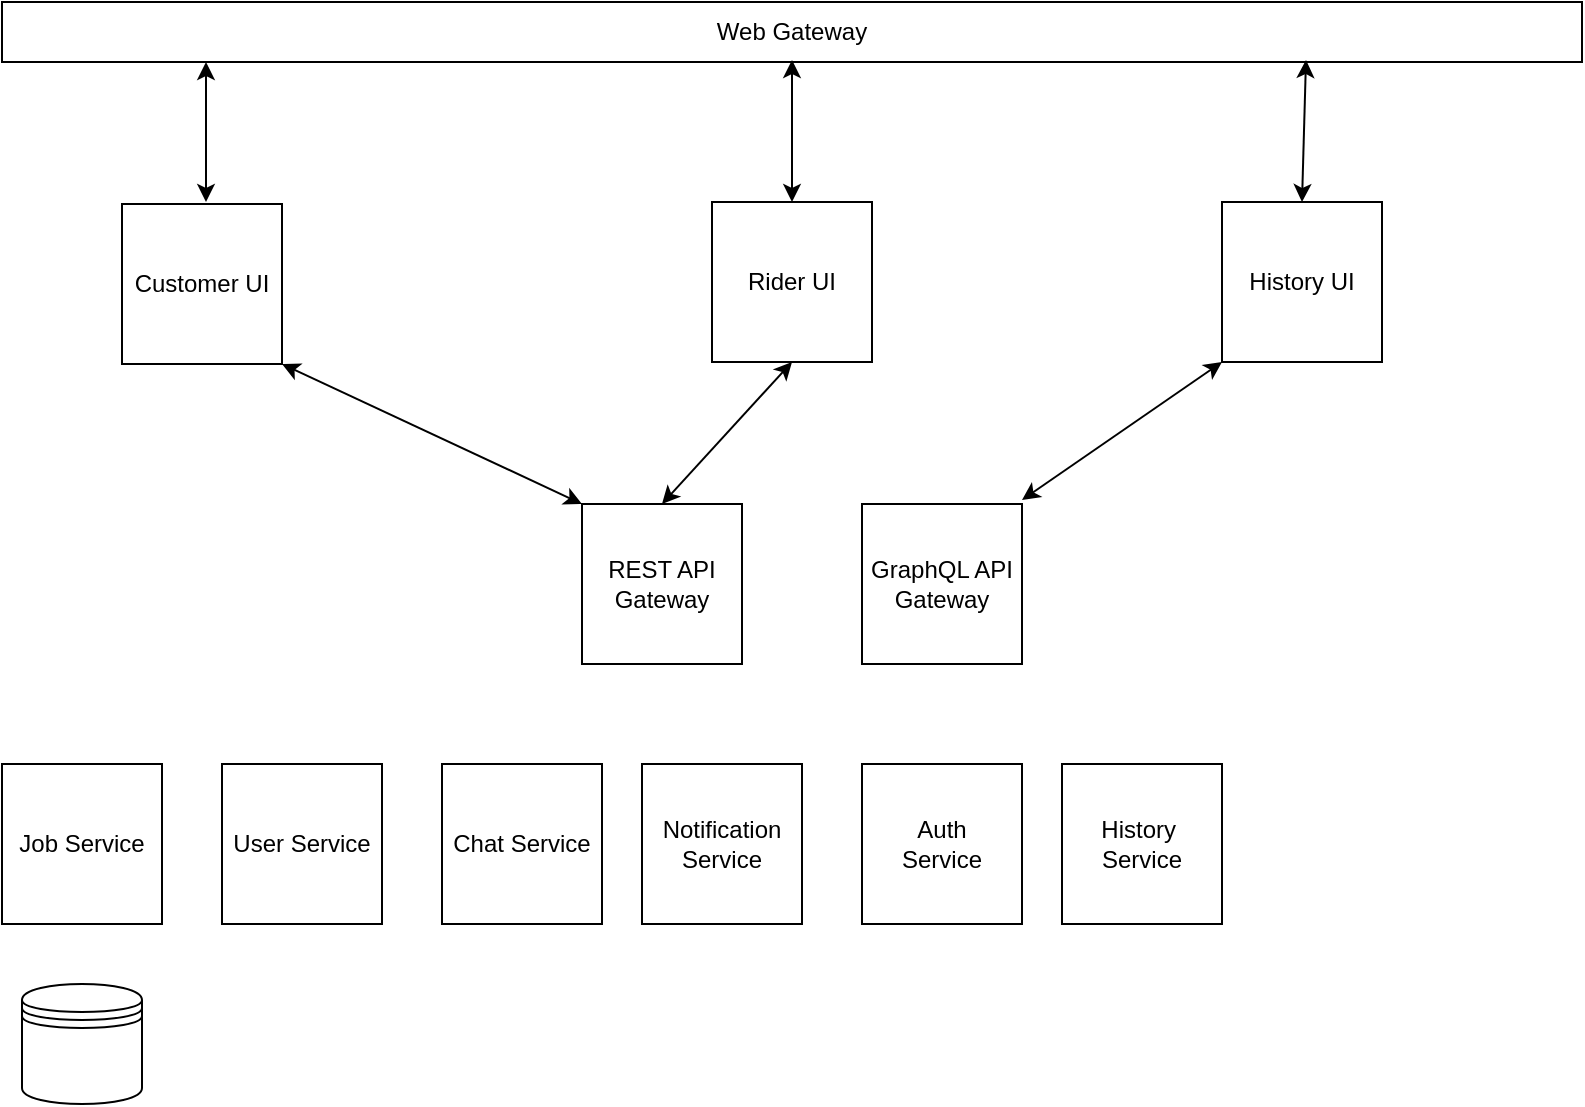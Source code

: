 <mxfile version="12.4.3" type="github" pages="1">
  <diagram id="yEd7I5hEEhK2EHyG8jq4" name="Page-1">
    <mxGraphModel dx="1026" dy="694" grid="1" gridSize="10" guides="1" tooltips="1" connect="1" arrows="1" fold="1" page="1" pageScale="1" pageWidth="827" pageHeight="1169" math="0" shadow="0">
      <root>
        <mxCell id="0"/>
        <mxCell id="1" parent="0"/>
        <mxCell id="vU4K2YzizICc16gCa0ZY-2" value="Web Gateway" style="rounded=0;whiteSpace=wrap;html=1;" parent="1" vertex="1">
          <mxGeometry x="18" y="30" width="790" height="30" as="geometry"/>
        </mxCell>
        <mxCell id="aOlIhon-sFU2XGYJ-QFs-1" value="Customer UI" style="whiteSpace=wrap;html=1;aspect=fixed;" vertex="1" parent="1">
          <mxGeometry x="78" y="131" width="80" height="80" as="geometry"/>
        </mxCell>
        <mxCell id="aOlIhon-sFU2XGYJ-QFs-2" value="Rider UI" style="whiteSpace=wrap;html=1;aspect=fixed;" vertex="1" parent="1">
          <mxGeometry x="373" y="130" width="80" height="80" as="geometry"/>
        </mxCell>
        <mxCell id="aOlIhon-sFU2XGYJ-QFs-3" value="History UI" style="whiteSpace=wrap;html=1;aspect=fixed;" vertex="1" parent="1">
          <mxGeometry x="628" y="130" width="80" height="80" as="geometry"/>
        </mxCell>
        <mxCell id="aOlIhon-sFU2XGYJ-QFs-4" value="REST API Gateway" style="whiteSpace=wrap;html=1;aspect=fixed;" vertex="1" parent="1">
          <mxGeometry x="308" y="281" width="80" height="80" as="geometry"/>
        </mxCell>
        <mxCell id="aOlIhon-sFU2XGYJ-QFs-5" value="GraphQL API Gateway" style="whiteSpace=wrap;html=1;aspect=fixed;" vertex="1" parent="1">
          <mxGeometry x="448" y="281" width="80" height="80" as="geometry"/>
        </mxCell>
        <mxCell id="aOlIhon-sFU2XGYJ-QFs-6" value="Job Service" style="whiteSpace=wrap;html=1;aspect=fixed;" vertex="1" parent="1">
          <mxGeometry x="18" y="411" width="80" height="80" as="geometry"/>
        </mxCell>
        <mxCell id="aOlIhon-sFU2XGYJ-QFs-7" value="User Service" style="whiteSpace=wrap;html=1;aspect=fixed;" vertex="1" parent="1">
          <mxGeometry x="128" y="411" width="80" height="80" as="geometry"/>
        </mxCell>
        <mxCell id="aOlIhon-sFU2XGYJ-QFs-8" value="Chat Service" style="whiteSpace=wrap;html=1;aspect=fixed;" vertex="1" parent="1">
          <mxGeometry x="238" y="411" width="80" height="80" as="geometry"/>
        </mxCell>
        <mxCell id="aOlIhon-sFU2XGYJ-QFs-9" value="Notification Service" style="whiteSpace=wrap;html=1;aspect=fixed;" vertex="1" parent="1">
          <mxGeometry x="338" y="411" width="80" height="80" as="geometry"/>
        </mxCell>
        <mxCell id="aOlIhon-sFU2XGYJ-QFs-10" value="Auth &lt;br&gt;Service" style="whiteSpace=wrap;html=1;aspect=fixed;" vertex="1" parent="1">
          <mxGeometry x="448" y="411" width="80" height="80" as="geometry"/>
        </mxCell>
        <mxCell id="aOlIhon-sFU2XGYJ-QFs-11" value="History&amp;nbsp;&lt;br&gt;Service" style="whiteSpace=wrap;html=1;aspect=fixed;" vertex="1" parent="1">
          <mxGeometry x="548" y="411" width="80" height="80" as="geometry"/>
        </mxCell>
        <mxCell id="aOlIhon-sFU2XGYJ-QFs-12" value="" style="shape=datastore;whiteSpace=wrap;html=1;" vertex="1" parent="1">
          <mxGeometry x="28" y="521" width="60" height="60" as="geometry"/>
        </mxCell>
        <mxCell id="aOlIhon-sFU2XGYJ-QFs-13" value="" style="endArrow=classic;startArrow=classic;html=1;" edge="1" parent="1">
          <mxGeometry width="50" height="50" relative="1" as="geometry">
            <mxPoint x="120" y="130" as="sourcePoint"/>
            <mxPoint x="120" y="60" as="targetPoint"/>
          </mxGeometry>
        </mxCell>
        <mxCell id="aOlIhon-sFU2XGYJ-QFs-19" value="" style="endArrow=classic;startArrow=classic;html=1;exitX=0.5;exitY=0;exitDx=0;exitDy=0;" edge="1" parent="1" source="aOlIhon-sFU2XGYJ-QFs-2">
          <mxGeometry width="50" height="50" relative="1" as="geometry">
            <mxPoint x="413" y="89" as="sourcePoint"/>
            <mxPoint x="413" y="59" as="targetPoint"/>
          </mxGeometry>
        </mxCell>
        <mxCell id="aOlIhon-sFU2XGYJ-QFs-27" value="" style="endArrow=classic;startArrow=classic;html=1;exitX=0.5;exitY=0;exitDx=0;exitDy=0;" edge="1" parent="1" source="aOlIhon-sFU2XGYJ-QFs-3">
          <mxGeometry width="50" height="50" relative="1" as="geometry">
            <mxPoint x="669.5" y="89" as="sourcePoint"/>
            <mxPoint x="670" y="59" as="targetPoint"/>
          </mxGeometry>
        </mxCell>
        <mxCell id="aOlIhon-sFU2XGYJ-QFs-28" value="" style="endArrow=classic;startArrow=classic;html=1;entryX=1;entryY=1;entryDx=0;entryDy=0;exitX=0;exitY=0;exitDx=0;exitDy=0;" edge="1" parent="1" source="aOlIhon-sFU2XGYJ-QFs-4" target="aOlIhon-sFU2XGYJ-QFs-1">
          <mxGeometry width="50" height="50" relative="1" as="geometry">
            <mxPoint x="168" y="301" as="sourcePoint"/>
            <mxPoint x="218" y="251" as="targetPoint"/>
          </mxGeometry>
        </mxCell>
        <mxCell id="aOlIhon-sFU2XGYJ-QFs-29" value="" style="endArrow=classic;startArrow=classic;html=1;entryX=0.5;entryY=1;entryDx=0;entryDy=0;exitX=0.5;exitY=0;exitDx=0;exitDy=0;" edge="1" parent="1" source="aOlIhon-sFU2XGYJ-QFs-4" target="aOlIhon-sFU2XGYJ-QFs-2">
          <mxGeometry width="50" height="50" relative="1" as="geometry">
            <mxPoint x="358" y="271" as="sourcePoint"/>
            <mxPoint x="408" y="221" as="targetPoint"/>
          </mxGeometry>
        </mxCell>
        <mxCell id="aOlIhon-sFU2XGYJ-QFs-30" value="" style="endArrow=classic;startArrow=classic;html=1;entryX=0;entryY=1;entryDx=0;entryDy=0;" edge="1" parent="1" target="aOlIhon-sFU2XGYJ-QFs-3">
          <mxGeometry width="50" height="50" relative="1" as="geometry">
            <mxPoint x="528" y="279" as="sourcePoint"/>
            <mxPoint x="658" y="231" as="targetPoint"/>
          </mxGeometry>
        </mxCell>
      </root>
    </mxGraphModel>
  </diagram>
</mxfile>
